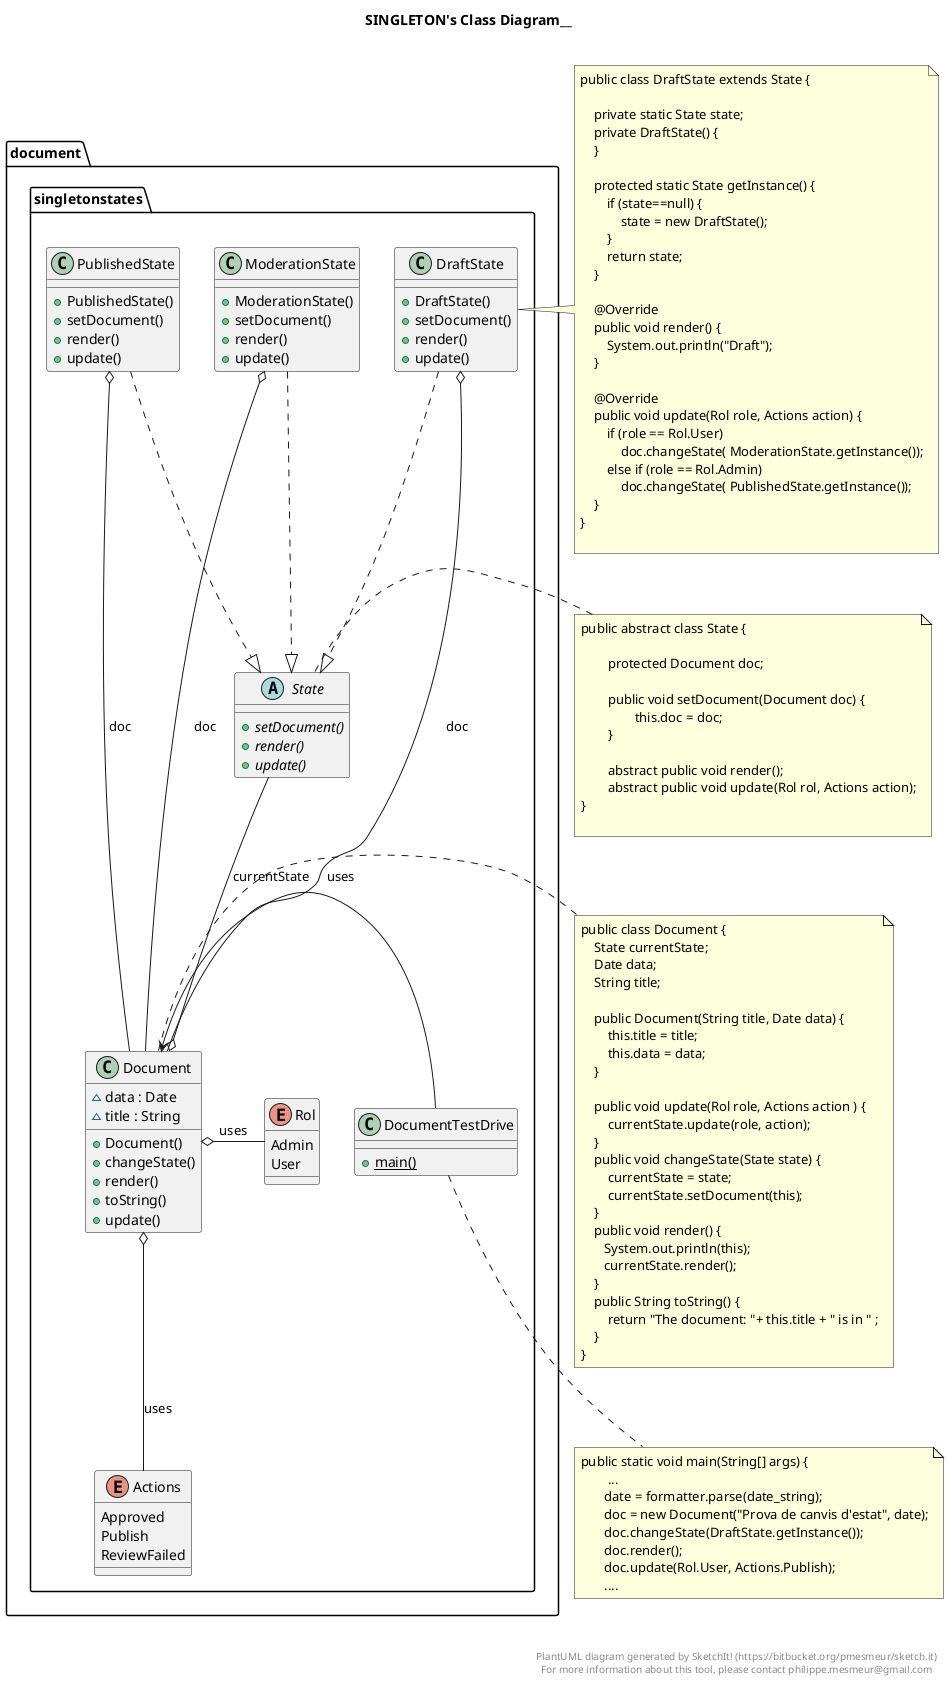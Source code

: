 @startuml

title SINGLETON's Class Diagram__\n

  namespace document.singletonstates {
    enum Actions {
      Approved
      Publish
      ReviewFailed
    }
  }
  

  namespace document.singletonstates {
    class document.singletonstates.Document {
        ~ data : Date
        ~ title : String
        + Document()
        + changeState()
        + render()
        + toString()
        + update()
    }
  }
  

  namespace document.singletonstates {
    class document.singletonstates.DocumentTestDrive {
        {static} + main()
    }
  }
  

  namespace document.singletonstates {
    class document.singletonstates.DraftState {
        + DraftState()
        + setDocument()
        + render()
        + update()
    }
  }
  

  namespace document.singletonstates {
    class document.singletonstates.ModerationState {
        + ModerationState()
        + setDocument()
        + render()
        + update()
    }
  }
  

  namespace document.singletonstates {
    class document.singletonstates.PublishedState {
        + PublishedState()
        + setDocument()
        + render()
        + update()
    }
  }
  

  namespace document.singletonstates {
    enum Rol {
      Admin
      User
    }
  }
  

  namespace document.singletonstates {
    abstract class document.singletonstates.State {
        {abstract} + setDocument()
        {abstract} + render()
        {abstract} + update()
    }
  }
  

  document.singletonstates.Document o-up- document.singletonstates.State : currentState
  document.singletonstates.DraftState .down.|> document.singletonstates.State
  document.singletonstates.DraftState o-- document.singletonstates.Document : doc
  document.singletonstates.ModerationState .down.|> document.singletonstates.State
  document.singletonstates.ModerationState o-- document.singletonstates.Document : doc
  document.singletonstates.PublishedState .down.|> document.singletonstates.State
  document.singletonstates.PublishedState o-- document.singletonstates.Document : doc
document.singletonstates.DocumentTestDrive -right->document.singletonstates.Document: uses
document.singletonstates.Document o-right- document.singletonstates.Rol :uses
document.singletonstates.Document o-down- document.singletonstates.Actions :uses

note left of document.singletonstates.Document
    public class Document {
        State currentState;
        Date data;
        String title;

        public Document(String title, Date data) {
            this.title = title;
            this.data = data;
        }

        public void update(Rol role, Actions action ) {
            currentState.update(role, action);
        }
        public void changeState(State state) {
            currentState = state;
            currentState.setDocument(this);
        }
        public void render() {
           System.out.println(this);
           currentState.render();
        }
        public String toString() {
            return "The document: "+ this.title + " is in " ;
        }
    }
end note

note left of document.singletonstates.DraftState
    public class DraftState extends State {

        private static State state;
        private DraftState() {
        }

        protected static State getInstance() {
            if (state==null) {
                state = new DraftState();
            }
            return state;
        }

        @Override
        public void render() {
            System.out.println("Draft");
        }

        @Override
        public void update(Rol role, Actions action) {
            if (role == Rol.User)
                doc.changeState( ModerationState.getInstance());
            else if (role == Rol.Admin)
                doc.changeState( PublishedState.getInstance());
        }
    }

end note
note left of document.singletonstates.State
    public abstract class State {

    	protected Document doc;

    	public void setDocument(Document doc) {
    		this.doc = doc;
    	}

    	abstract public void render();
    	abstract public void update(Rol rol, Actions action);
    }

end note

note bottom of document.singletonstates.DocumentTestDrive
public static void main(String[] args) {
        ...
       date = formatter.parse(date_string);
       doc = new Document("Prova de canvis d'estat", date);
       doc.changeState(DraftState.getInstance());
       doc.render();
       doc.update(Rol.User, Actions.Publish);
       ....
end note
right footer


PlantUML diagram generated by SketchIt! (https://bitbucket.org/pmesmeur/sketch.it)
For more information about this tool, please contact philippe.mesmeur@gmail.com
endfooter

@enduml

